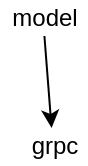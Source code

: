 <mxfile>
    <diagram id="zRysqQM0qMGQ7zYZ424_" name="Page-1">
        <mxGraphModel dx="491" dy="365" grid="0" gridSize="10" guides="1" tooltips="1" connect="1" arrows="1" fold="1" page="0" pageScale="1" pageWidth="827" pageHeight="1169" math="0" shadow="0">
            <root>
                <mxCell id="0"/>
                <mxCell id="1" parent="0"/>
                <mxCell id="4" value="" style="rounded=0;orthogonalLoop=1;jettySize=auto;html=1;" edge="1" parent="1" source="2" target="3">
                    <mxGeometry relative="1" as="geometry"/>
                </mxCell>
                <mxCell id="2" value="model" style="text;html=1;align=center;verticalAlign=middle;resizable=0;points=[];autosize=1;strokeColor=none;" vertex="1" parent="1">
                    <mxGeometry x="119" y="189" width="43" height="18" as="geometry"/>
                </mxCell>
                <mxCell id="3" value="grpc" style="text;html=1;align=center;verticalAlign=middle;resizable=0;points=[];autosize=1;strokeColor=none;" vertex="1" parent="1">
                    <mxGeometry x="129" y="253" width="33" height="18" as="geometry"/>
                </mxCell>
            </root>
        </mxGraphModel>
    </diagram>
</mxfile>